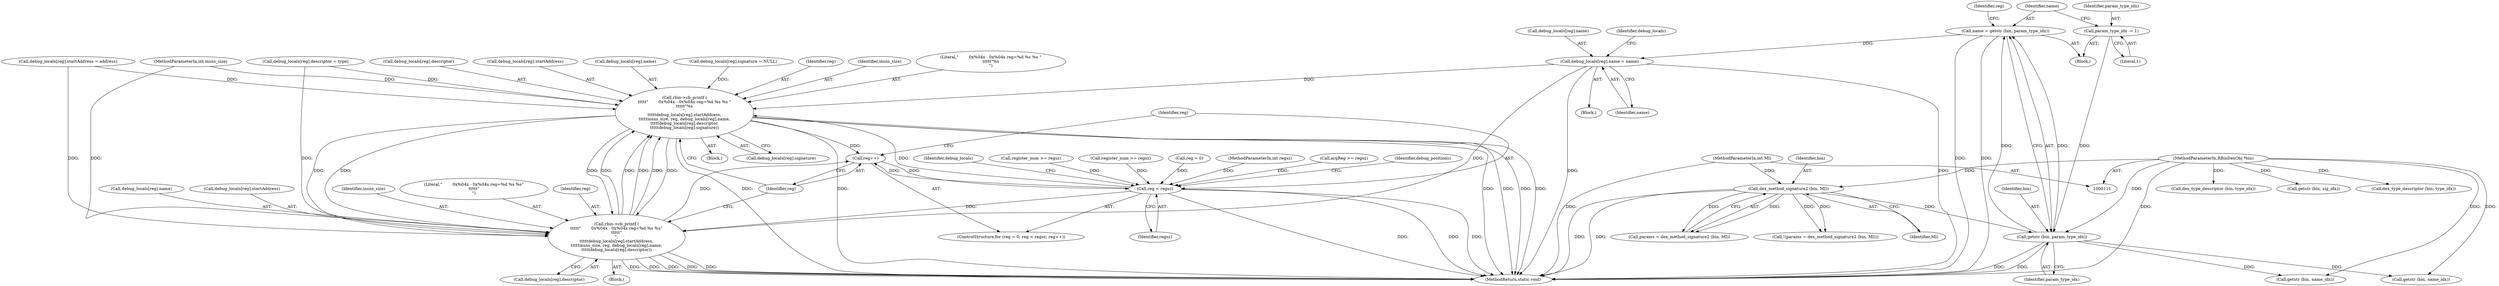 digraph "0_radare2_252afb1cff9676f3ae1f341a28448bf2c8b6e308@API" {
"1000336" [label="(Call,name = getstr (bin, param_type_idx))"];
"1000338" [label="(Call,getstr (bin, param_type_idx))"];
"1000287" [label="(Call,dex_method_signature2 (bin, MI))"];
"1000113" [label="(MethodParameterIn,RBinDexObj *bin)"];
"1000115" [label="(MethodParameterIn,int MI)"];
"1000333" [label="(Call,param_type_idx -= 1)"];
"1000363" [label="(Call,debug_locals[reg].name = name)"];
"1001142" [label="(Call,rbin->cb_printf (\n\t\t\t\t\t\"        0x%04x - 0x%04x reg=%d %s %s \"\n\t\t\t\t\t\"%s\n\",\n\t\t\t\t\tdebug_locals[reg].startAddress,\n\t\t\t\t\tinsns_size, reg, debug_locals[reg].name,\n\t\t\t\t\tdebug_locals[reg].descriptor,\n\t\t\t\t\tdebug_locals[reg].signature))"];
"1001125" [label="(Call,reg++)"];
"1001122" [label="(Call,reg < regsz)"];
"1001168" [label="(Call,rbin->cb_printf (\n\t\t\t\t\t\"        0x%04x - 0x%04x reg=%d %s %s\"\n\t\t\t\t\t\"\n\",\n\t\t\t\t\tdebug_locals[reg].startAddress,\n\t\t\t\t\tinsns_size, reg, debug_locals[reg].name,\n\t\t\t\t\tdebug_locals[reg].descriptor))"];
"1001144" [label="(Call,debug_locals[reg].startAddress)"];
"1001177" [label="(Call,debug_locals[reg].name)"];
"1000119" [label="(MethodParameterIn,int insns_size)"];
"1001168" [label="(Call,rbin->cb_printf (\n\t\t\t\t\t\"        0x%04x - 0x%04x reg=%d %s %s\"\n\t\t\t\t\t\"\n\",\n\t\t\t\t\tdebug_locals[reg].startAddress,\n\t\t\t\t\tinsns_size, reg, debug_locals[reg].name,\n\t\t\t\t\tdebug_locals[reg].descriptor))"];
"1001142" [label="(Call,rbin->cb_printf (\n\t\t\t\t\t\"        0x%04x - 0x%04x reg=%d %s %s \"\n\t\t\t\t\t\"%s\n\",\n\t\t\t\t\tdebug_locals[reg].startAddress,\n\t\t\t\t\tinsns_size, reg, debug_locals[reg].name,\n\t\t\t\t\tdebug_locals[reg].descriptor,\n\t\t\t\t\tdebug_locals[reg].signature))"];
"1000759" [label="(Call,getstr (bin, name_idx))"];
"1000340" [label="(Identifier,param_type_idx)"];
"1001124" [label="(Identifier,regsz)"];
"1001170" [label="(Call,debug_locals[reg].startAddress)"];
"1000288" [label="(Identifier,bin)"];
"1000373" [label="(Identifier,debug_locals)"];
"1000768" [label="(Call,dex_type_descriptor (bin, type_idx))"];
"1000370" [label="(Call,debug_locals[reg].descriptor = type)"];
"1001125" [label="(Call,reg++)"];
"1000384" [label="(Call,debug_locals[reg].startAddress = address)"];
"1000115" [label="(MethodParameterIn,int MI)"];
"1001175" [label="(Identifier,insns_size)"];
"1001169" [label="(Literal,\"        0x%04x - 0x%04x reg=%d %s %s\"\n\t\t\t\t\t\"\n\")"];
"1000784" [label="(Call,getstr (bin, sig_idx))"];
"1001151" [label="(Call,debug_locals[reg].name)"];
"1001126" [label="(Identifier,reg)"];
"1000334" [label="(Identifier,param_type_idx)"];
"1000339" [label="(Identifier,bin)"];
"1000377" [label="(Call,debug_locals[reg].signature = NULL)"];
"1001150" [label="(Identifier,reg)"];
"1001149" [label="(Identifier,insns_size)"];
"1001123" [label="(Identifier,reg)"];
"1000338" [label="(Call,getstr (bin, param_type_idx))"];
"1000364" [label="(Call,debug_locals[reg].name)"];
"1000669" [label="(Call,register_num >= regsz)"];
"1000304" [label="(Block,)"];
"1001141" [label="(Block,)"];
"1001119" [label="(Call,reg = 0)"];
"1001167" [label="(Block,)"];
"1000583" [label="(Call,getstr (bin, name_idx))"];
"1000363" [label="(Call,debug_locals[reg].name = name)"];
"1001161" [label="(Call,debug_locals[reg].signature)"];
"1001118" [label="(ControlStructure,for (reg = 0; reg < regsz; reg++))"];
"1000121" [label="(MethodParameterIn,int regsz)"];
"1001176" [label="(Identifier,reg)"];
"1000289" [label="(Identifier,MI)"];
"1000307" [label="(Call,argReg >= regsz)"];
"1000113" [label="(MethodParameterIn,RBinDexObj *bin)"];
"1000369" [label="(Identifier,name)"];
"1001182" [label="(Call,debug_locals[reg].descriptor)"];
"1001188" [label="(Identifier,debug_positions)"];
"1000284" [label="(Call,!(params = dex_method_signature2 (bin, MI)))"];
"1001131" [label="(Identifier,debug_locals)"];
"1001143" [label="(Literal,\"        0x%04x - 0x%04x reg=%d %s %s \"\n\t\t\t\t\t\"%s\n\")"];
"1001193" [label="(MethodReturn,static void)"];
"1001156" [label="(Call,debug_locals[reg].descriptor)"];
"1000337" [label="(Identifier,name)"];
"1000287" [label="(Call,dex_method_signature2 (bin, MI))"];
"1000335" [label="(Literal,1)"];
"1000285" [label="(Call,params = dex_method_signature2 (bin, MI))"];
"1000362" [label="(Block,)"];
"1001122" [label="(Call,reg < regsz)"];
"1000336" [label="(Call,name = getstr (bin, param_type_idx))"];
"1000333" [label="(Call,param_type_idx -= 1)"];
"1000493" [label="(Call,register_num >= regsz)"];
"1000342" [label="(Identifier,reg)"];
"1000592" [label="(Call,dex_type_descriptor (bin, type_idx))"];
"1000336" -> "1000304"  [label="AST: "];
"1000336" -> "1000338"  [label="CFG: "];
"1000337" -> "1000336"  [label="AST: "];
"1000338" -> "1000336"  [label="AST: "];
"1000342" -> "1000336"  [label="CFG: "];
"1000336" -> "1001193"  [label="DDG: "];
"1000336" -> "1001193"  [label="DDG: "];
"1000338" -> "1000336"  [label="DDG: "];
"1000338" -> "1000336"  [label="DDG: "];
"1000336" -> "1000363"  [label="DDG: "];
"1000338" -> "1000340"  [label="CFG: "];
"1000339" -> "1000338"  [label="AST: "];
"1000340" -> "1000338"  [label="AST: "];
"1000338" -> "1001193"  [label="DDG: "];
"1000338" -> "1001193"  [label="DDG: "];
"1000287" -> "1000338"  [label="DDG: "];
"1000113" -> "1000338"  [label="DDG: "];
"1000333" -> "1000338"  [label="DDG: "];
"1000338" -> "1000583"  [label="DDG: "];
"1000338" -> "1000759"  [label="DDG: "];
"1000287" -> "1000285"  [label="AST: "];
"1000287" -> "1000289"  [label="CFG: "];
"1000288" -> "1000287"  [label="AST: "];
"1000289" -> "1000287"  [label="AST: "];
"1000285" -> "1000287"  [label="CFG: "];
"1000287" -> "1001193"  [label="DDG: "];
"1000287" -> "1001193"  [label="DDG: "];
"1000287" -> "1000284"  [label="DDG: "];
"1000287" -> "1000284"  [label="DDG: "];
"1000287" -> "1000285"  [label="DDG: "];
"1000287" -> "1000285"  [label="DDG: "];
"1000113" -> "1000287"  [label="DDG: "];
"1000115" -> "1000287"  [label="DDG: "];
"1000113" -> "1000111"  [label="AST: "];
"1000113" -> "1001193"  [label="DDG: "];
"1000113" -> "1000583"  [label="DDG: "];
"1000113" -> "1000592"  [label="DDG: "];
"1000113" -> "1000759"  [label="DDG: "];
"1000113" -> "1000768"  [label="DDG: "];
"1000113" -> "1000784"  [label="DDG: "];
"1000115" -> "1000111"  [label="AST: "];
"1000115" -> "1001193"  [label="DDG: "];
"1000333" -> "1000304"  [label="AST: "];
"1000333" -> "1000335"  [label="CFG: "];
"1000334" -> "1000333"  [label="AST: "];
"1000335" -> "1000333"  [label="AST: "];
"1000337" -> "1000333"  [label="CFG: "];
"1000363" -> "1000362"  [label="AST: "];
"1000363" -> "1000369"  [label="CFG: "];
"1000364" -> "1000363"  [label="AST: "];
"1000369" -> "1000363"  [label="AST: "];
"1000373" -> "1000363"  [label="CFG: "];
"1000363" -> "1001193"  [label="DDG: "];
"1000363" -> "1001193"  [label="DDG: "];
"1000363" -> "1001142"  [label="DDG: "];
"1000363" -> "1001168"  [label="DDG: "];
"1001142" -> "1001141"  [label="AST: "];
"1001142" -> "1001161"  [label="CFG: "];
"1001143" -> "1001142"  [label="AST: "];
"1001144" -> "1001142"  [label="AST: "];
"1001149" -> "1001142"  [label="AST: "];
"1001150" -> "1001142"  [label="AST: "];
"1001151" -> "1001142"  [label="AST: "];
"1001156" -> "1001142"  [label="AST: "];
"1001161" -> "1001142"  [label="AST: "];
"1001126" -> "1001142"  [label="CFG: "];
"1001142" -> "1001193"  [label="DDG: "];
"1001142" -> "1001193"  [label="DDG: "];
"1001142" -> "1001193"  [label="DDG: "];
"1001142" -> "1001193"  [label="DDG: "];
"1001142" -> "1001193"  [label="DDG: "];
"1001142" -> "1001193"  [label="DDG: "];
"1001142" -> "1001125"  [label="DDG: "];
"1001168" -> "1001142"  [label="DDG: "];
"1001168" -> "1001142"  [label="DDG: "];
"1001168" -> "1001142"  [label="DDG: "];
"1001168" -> "1001142"  [label="DDG: "];
"1000384" -> "1001142"  [label="DDG: "];
"1000119" -> "1001142"  [label="DDG: "];
"1001122" -> "1001142"  [label="DDG: "];
"1000370" -> "1001142"  [label="DDG: "];
"1000377" -> "1001142"  [label="DDG: "];
"1001142" -> "1001168"  [label="DDG: "];
"1001142" -> "1001168"  [label="DDG: "];
"1001142" -> "1001168"  [label="DDG: "];
"1001142" -> "1001168"  [label="DDG: "];
"1001125" -> "1001118"  [label="AST: "];
"1001125" -> "1001126"  [label="CFG: "];
"1001126" -> "1001125"  [label="AST: "];
"1001123" -> "1001125"  [label="CFG: "];
"1001125" -> "1001122"  [label="DDG: "];
"1001168" -> "1001125"  [label="DDG: "];
"1001122" -> "1001125"  [label="DDG: "];
"1001122" -> "1001118"  [label="AST: "];
"1001122" -> "1001124"  [label="CFG: "];
"1001123" -> "1001122"  [label="AST: "];
"1001124" -> "1001122"  [label="AST: "];
"1001131" -> "1001122"  [label="CFG: "];
"1001188" -> "1001122"  [label="CFG: "];
"1001122" -> "1001193"  [label="DDG: "];
"1001122" -> "1001193"  [label="DDG: "];
"1001122" -> "1001193"  [label="DDG: "];
"1001119" -> "1001122"  [label="DDG: "];
"1000307" -> "1001122"  [label="DDG: "];
"1000669" -> "1001122"  [label="DDG: "];
"1000493" -> "1001122"  [label="DDG: "];
"1000121" -> "1001122"  [label="DDG: "];
"1001122" -> "1001168"  [label="DDG: "];
"1001168" -> "1001167"  [label="AST: "];
"1001168" -> "1001182"  [label="CFG: "];
"1001169" -> "1001168"  [label="AST: "];
"1001170" -> "1001168"  [label="AST: "];
"1001175" -> "1001168"  [label="AST: "];
"1001176" -> "1001168"  [label="AST: "];
"1001177" -> "1001168"  [label="AST: "];
"1001182" -> "1001168"  [label="AST: "];
"1001126" -> "1001168"  [label="CFG: "];
"1001168" -> "1001193"  [label="DDG: "];
"1001168" -> "1001193"  [label="DDG: "];
"1001168" -> "1001193"  [label="DDG: "];
"1001168" -> "1001193"  [label="DDG: "];
"1001168" -> "1001193"  [label="DDG: "];
"1000384" -> "1001168"  [label="DDG: "];
"1000119" -> "1001168"  [label="DDG: "];
"1000370" -> "1001168"  [label="DDG: "];
}
